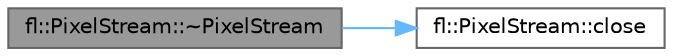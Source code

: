 digraph "fl::PixelStream::~PixelStream"
{
 // LATEX_PDF_SIZE
  bgcolor="transparent";
  edge [fontname=Helvetica,fontsize=10,labelfontname=Helvetica,labelfontsize=10];
  node [fontname=Helvetica,fontsize=10,shape=box,height=0.2,width=0.4];
  rankdir="LR";
  Node1 [id="Node000001",label="fl::PixelStream::~PixelStream",height=0.2,width=0.4,color="gray40", fillcolor="grey60", style="filled", fontcolor="black",tooltip=" "];
  Node1 -> Node2 [id="edge1_Node000001_Node000002",color="steelblue1",style="solid",tooltip=" "];
  Node2 [id="Node000002",label="fl::PixelStream::close",height=0.2,width=0.4,color="grey40", fillcolor="white", style="filled",URL="$d8/ddd/classfl_1_1_pixel_stream.html#ab8acbe8a9e8b810d4746c7992b2981e6",tooltip=" "];
}
